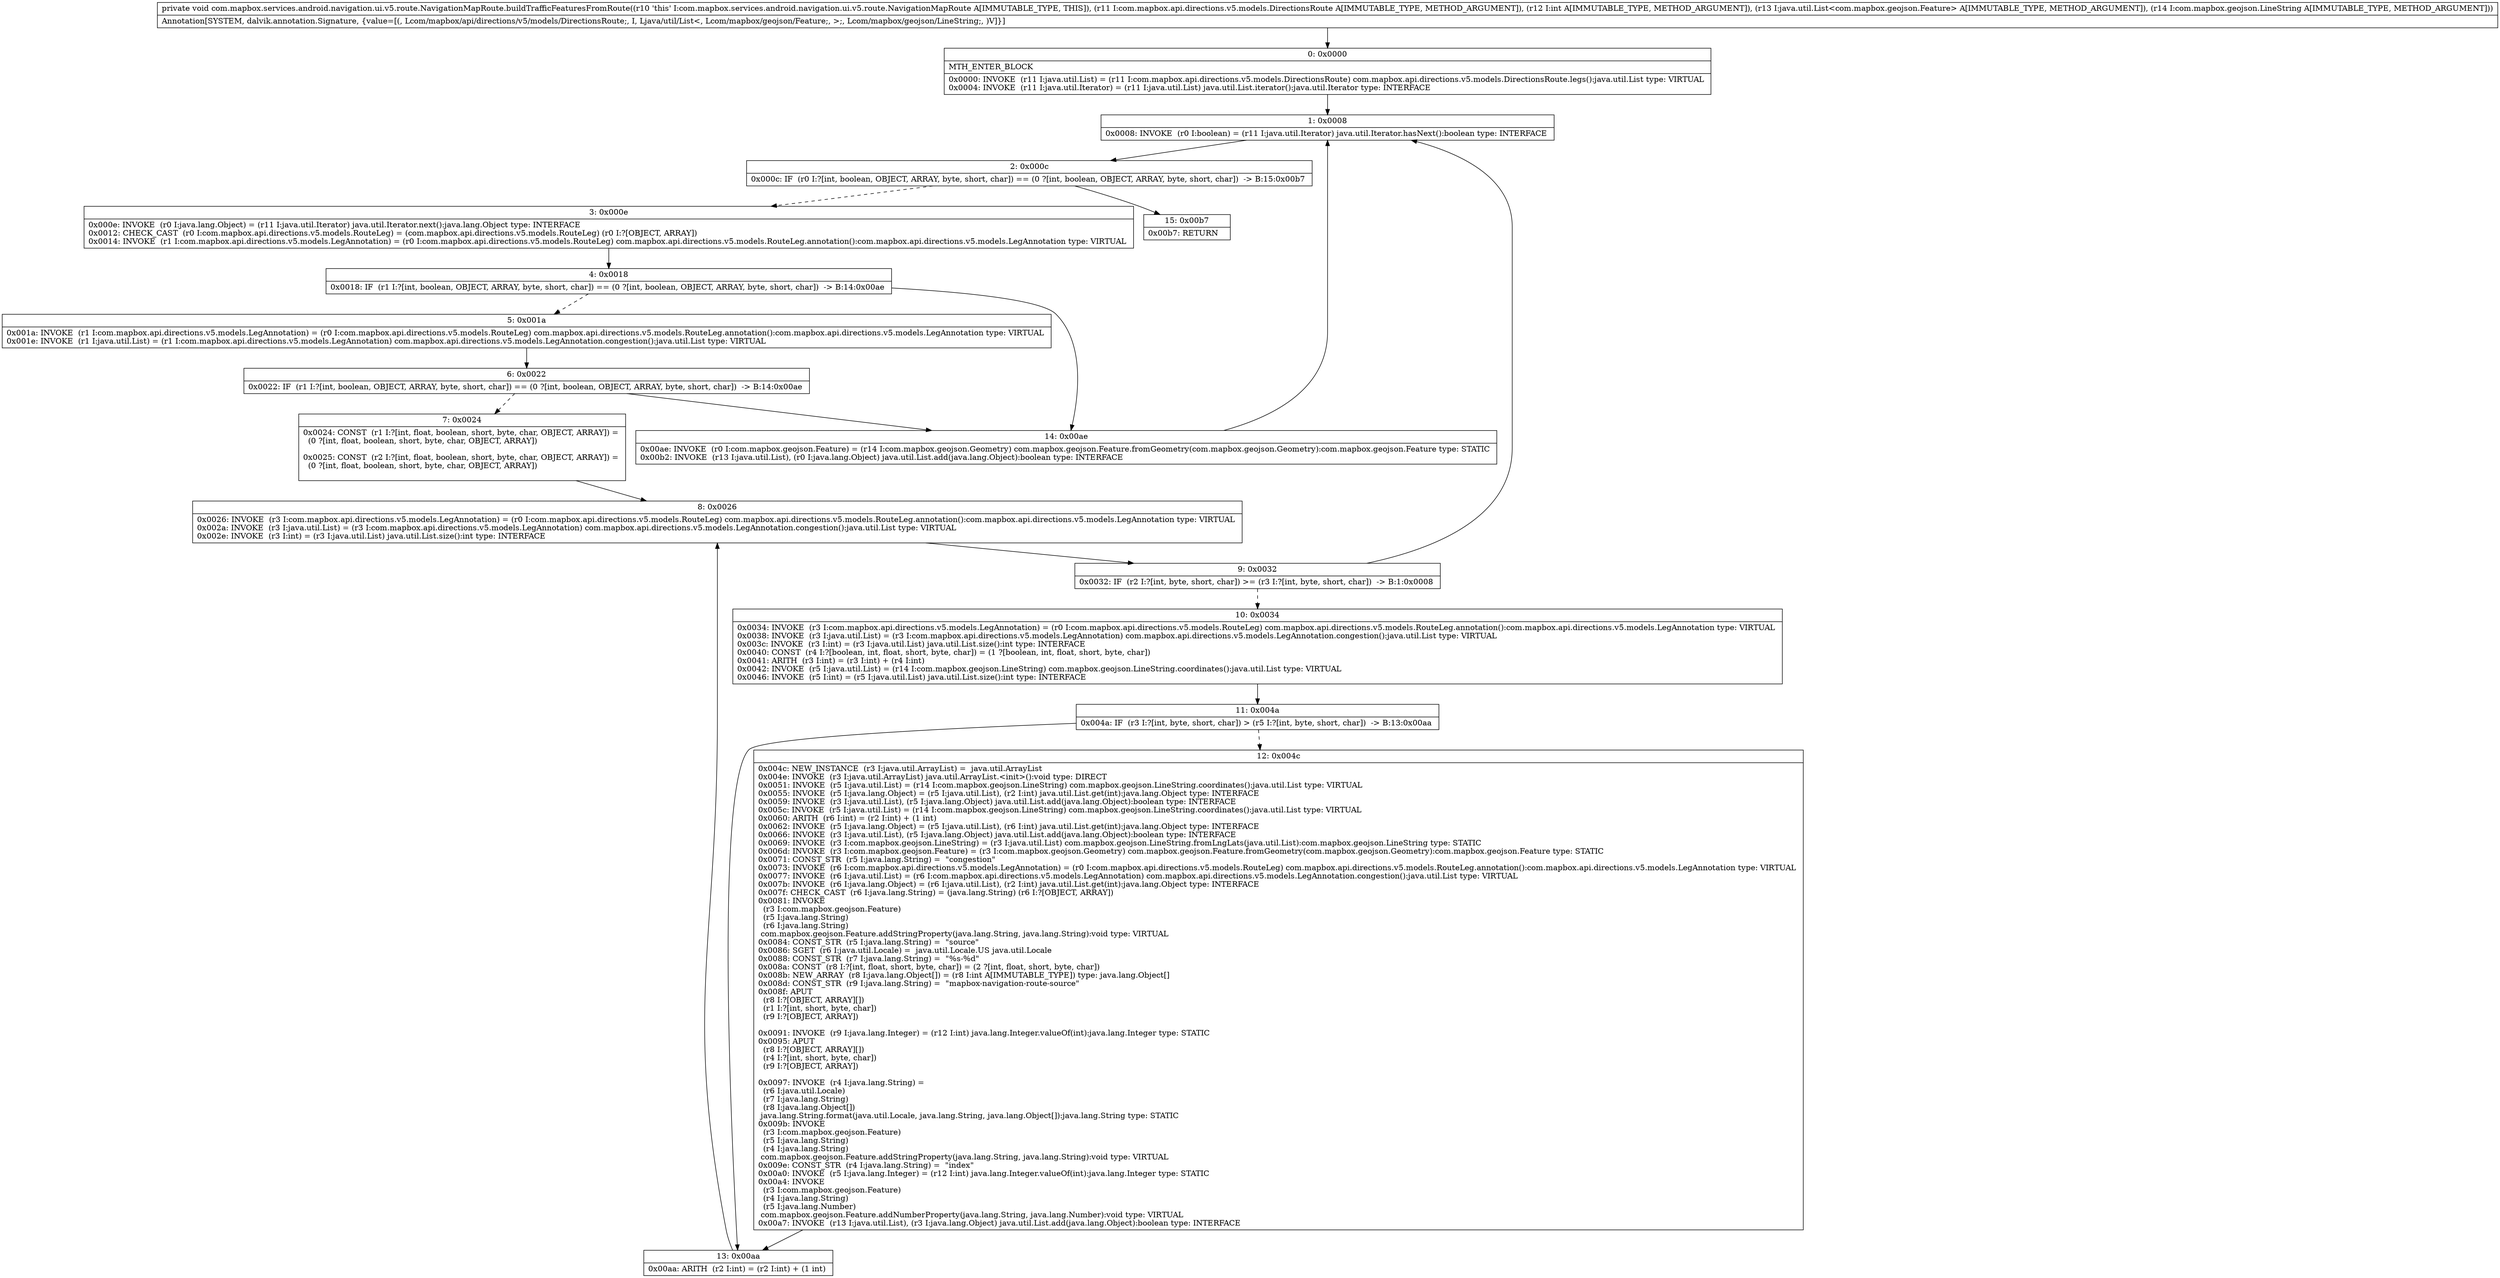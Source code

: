 digraph "CFG forcom.mapbox.services.android.navigation.ui.v5.route.NavigationMapRoute.buildTrafficFeaturesFromRoute(Lcom\/mapbox\/api\/directions\/v5\/models\/DirectionsRoute;ILjava\/util\/List;Lcom\/mapbox\/geojson\/LineString;)V" {
Node_0 [shape=record,label="{0\:\ 0x0000|MTH_ENTER_BLOCK\l|0x0000: INVOKE  (r11 I:java.util.List) = (r11 I:com.mapbox.api.directions.v5.models.DirectionsRoute) com.mapbox.api.directions.v5.models.DirectionsRoute.legs():java.util.List type: VIRTUAL \l0x0004: INVOKE  (r11 I:java.util.Iterator) = (r11 I:java.util.List) java.util.List.iterator():java.util.Iterator type: INTERFACE \l}"];
Node_1 [shape=record,label="{1\:\ 0x0008|0x0008: INVOKE  (r0 I:boolean) = (r11 I:java.util.Iterator) java.util.Iterator.hasNext():boolean type: INTERFACE \l}"];
Node_2 [shape=record,label="{2\:\ 0x000c|0x000c: IF  (r0 I:?[int, boolean, OBJECT, ARRAY, byte, short, char]) == (0 ?[int, boolean, OBJECT, ARRAY, byte, short, char])  \-\> B:15:0x00b7 \l}"];
Node_3 [shape=record,label="{3\:\ 0x000e|0x000e: INVOKE  (r0 I:java.lang.Object) = (r11 I:java.util.Iterator) java.util.Iterator.next():java.lang.Object type: INTERFACE \l0x0012: CHECK_CAST  (r0 I:com.mapbox.api.directions.v5.models.RouteLeg) = (com.mapbox.api.directions.v5.models.RouteLeg) (r0 I:?[OBJECT, ARRAY]) \l0x0014: INVOKE  (r1 I:com.mapbox.api.directions.v5.models.LegAnnotation) = (r0 I:com.mapbox.api.directions.v5.models.RouteLeg) com.mapbox.api.directions.v5.models.RouteLeg.annotation():com.mapbox.api.directions.v5.models.LegAnnotation type: VIRTUAL \l}"];
Node_4 [shape=record,label="{4\:\ 0x0018|0x0018: IF  (r1 I:?[int, boolean, OBJECT, ARRAY, byte, short, char]) == (0 ?[int, boolean, OBJECT, ARRAY, byte, short, char])  \-\> B:14:0x00ae \l}"];
Node_5 [shape=record,label="{5\:\ 0x001a|0x001a: INVOKE  (r1 I:com.mapbox.api.directions.v5.models.LegAnnotation) = (r0 I:com.mapbox.api.directions.v5.models.RouteLeg) com.mapbox.api.directions.v5.models.RouteLeg.annotation():com.mapbox.api.directions.v5.models.LegAnnotation type: VIRTUAL \l0x001e: INVOKE  (r1 I:java.util.List) = (r1 I:com.mapbox.api.directions.v5.models.LegAnnotation) com.mapbox.api.directions.v5.models.LegAnnotation.congestion():java.util.List type: VIRTUAL \l}"];
Node_6 [shape=record,label="{6\:\ 0x0022|0x0022: IF  (r1 I:?[int, boolean, OBJECT, ARRAY, byte, short, char]) == (0 ?[int, boolean, OBJECT, ARRAY, byte, short, char])  \-\> B:14:0x00ae \l}"];
Node_7 [shape=record,label="{7\:\ 0x0024|0x0024: CONST  (r1 I:?[int, float, boolean, short, byte, char, OBJECT, ARRAY]) = \l  (0 ?[int, float, boolean, short, byte, char, OBJECT, ARRAY])\l \l0x0025: CONST  (r2 I:?[int, float, boolean, short, byte, char, OBJECT, ARRAY]) = \l  (0 ?[int, float, boolean, short, byte, char, OBJECT, ARRAY])\l \l}"];
Node_8 [shape=record,label="{8\:\ 0x0026|0x0026: INVOKE  (r3 I:com.mapbox.api.directions.v5.models.LegAnnotation) = (r0 I:com.mapbox.api.directions.v5.models.RouteLeg) com.mapbox.api.directions.v5.models.RouteLeg.annotation():com.mapbox.api.directions.v5.models.LegAnnotation type: VIRTUAL \l0x002a: INVOKE  (r3 I:java.util.List) = (r3 I:com.mapbox.api.directions.v5.models.LegAnnotation) com.mapbox.api.directions.v5.models.LegAnnotation.congestion():java.util.List type: VIRTUAL \l0x002e: INVOKE  (r3 I:int) = (r3 I:java.util.List) java.util.List.size():int type: INTERFACE \l}"];
Node_9 [shape=record,label="{9\:\ 0x0032|0x0032: IF  (r2 I:?[int, byte, short, char]) \>= (r3 I:?[int, byte, short, char])  \-\> B:1:0x0008 \l}"];
Node_10 [shape=record,label="{10\:\ 0x0034|0x0034: INVOKE  (r3 I:com.mapbox.api.directions.v5.models.LegAnnotation) = (r0 I:com.mapbox.api.directions.v5.models.RouteLeg) com.mapbox.api.directions.v5.models.RouteLeg.annotation():com.mapbox.api.directions.v5.models.LegAnnotation type: VIRTUAL \l0x0038: INVOKE  (r3 I:java.util.List) = (r3 I:com.mapbox.api.directions.v5.models.LegAnnotation) com.mapbox.api.directions.v5.models.LegAnnotation.congestion():java.util.List type: VIRTUAL \l0x003c: INVOKE  (r3 I:int) = (r3 I:java.util.List) java.util.List.size():int type: INTERFACE \l0x0040: CONST  (r4 I:?[boolean, int, float, short, byte, char]) = (1 ?[boolean, int, float, short, byte, char]) \l0x0041: ARITH  (r3 I:int) = (r3 I:int) + (r4 I:int) \l0x0042: INVOKE  (r5 I:java.util.List) = (r14 I:com.mapbox.geojson.LineString) com.mapbox.geojson.LineString.coordinates():java.util.List type: VIRTUAL \l0x0046: INVOKE  (r5 I:int) = (r5 I:java.util.List) java.util.List.size():int type: INTERFACE \l}"];
Node_11 [shape=record,label="{11\:\ 0x004a|0x004a: IF  (r3 I:?[int, byte, short, char]) \> (r5 I:?[int, byte, short, char])  \-\> B:13:0x00aa \l}"];
Node_12 [shape=record,label="{12\:\ 0x004c|0x004c: NEW_INSTANCE  (r3 I:java.util.ArrayList) =  java.util.ArrayList \l0x004e: INVOKE  (r3 I:java.util.ArrayList) java.util.ArrayList.\<init\>():void type: DIRECT \l0x0051: INVOKE  (r5 I:java.util.List) = (r14 I:com.mapbox.geojson.LineString) com.mapbox.geojson.LineString.coordinates():java.util.List type: VIRTUAL \l0x0055: INVOKE  (r5 I:java.lang.Object) = (r5 I:java.util.List), (r2 I:int) java.util.List.get(int):java.lang.Object type: INTERFACE \l0x0059: INVOKE  (r3 I:java.util.List), (r5 I:java.lang.Object) java.util.List.add(java.lang.Object):boolean type: INTERFACE \l0x005c: INVOKE  (r5 I:java.util.List) = (r14 I:com.mapbox.geojson.LineString) com.mapbox.geojson.LineString.coordinates():java.util.List type: VIRTUAL \l0x0060: ARITH  (r6 I:int) = (r2 I:int) + (1 int) \l0x0062: INVOKE  (r5 I:java.lang.Object) = (r5 I:java.util.List), (r6 I:int) java.util.List.get(int):java.lang.Object type: INTERFACE \l0x0066: INVOKE  (r3 I:java.util.List), (r5 I:java.lang.Object) java.util.List.add(java.lang.Object):boolean type: INTERFACE \l0x0069: INVOKE  (r3 I:com.mapbox.geojson.LineString) = (r3 I:java.util.List) com.mapbox.geojson.LineString.fromLngLats(java.util.List):com.mapbox.geojson.LineString type: STATIC \l0x006d: INVOKE  (r3 I:com.mapbox.geojson.Feature) = (r3 I:com.mapbox.geojson.Geometry) com.mapbox.geojson.Feature.fromGeometry(com.mapbox.geojson.Geometry):com.mapbox.geojson.Feature type: STATIC \l0x0071: CONST_STR  (r5 I:java.lang.String) =  \"congestion\" \l0x0073: INVOKE  (r6 I:com.mapbox.api.directions.v5.models.LegAnnotation) = (r0 I:com.mapbox.api.directions.v5.models.RouteLeg) com.mapbox.api.directions.v5.models.RouteLeg.annotation():com.mapbox.api.directions.v5.models.LegAnnotation type: VIRTUAL \l0x0077: INVOKE  (r6 I:java.util.List) = (r6 I:com.mapbox.api.directions.v5.models.LegAnnotation) com.mapbox.api.directions.v5.models.LegAnnotation.congestion():java.util.List type: VIRTUAL \l0x007b: INVOKE  (r6 I:java.lang.Object) = (r6 I:java.util.List), (r2 I:int) java.util.List.get(int):java.lang.Object type: INTERFACE \l0x007f: CHECK_CAST  (r6 I:java.lang.String) = (java.lang.String) (r6 I:?[OBJECT, ARRAY]) \l0x0081: INVOKE  \l  (r3 I:com.mapbox.geojson.Feature)\l  (r5 I:java.lang.String)\l  (r6 I:java.lang.String)\l com.mapbox.geojson.Feature.addStringProperty(java.lang.String, java.lang.String):void type: VIRTUAL \l0x0084: CONST_STR  (r5 I:java.lang.String) =  \"source\" \l0x0086: SGET  (r6 I:java.util.Locale) =  java.util.Locale.US java.util.Locale \l0x0088: CONST_STR  (r7 I:java.lang.String) =  \"%s\-%d\" \l0x008a: CONST  (r8 I:?[int, float, short, byte, char]) = (2 ?[int, float, short, byte, char]) \l0x008b: NEW_ARRAY  (r8 I:java.lang.Object[]) = (r8 I:int A[IMMUTABLE_TYPE]) type: java.lang.Object[] \l0x008d: CONST_STR  (r9 I:java.lang.String) =  \"mapbox\-navigation\-route\-source\" \l0x008f: APUT  \l  (r8 I:?[OBJECT, ARRAY][])\l  (r1 I:?[int, short, byte, char])\l  (r9 I:?[OBJECT, ARRAY])\l \l0x0091: INVOKE  (r9 I:java.lang.Integer) = (r12 I:int) java.lang.Integer.valueOf(int):java.lang.Integer type: STATIC \l0x0095: APUT  \l  (r8 I:?[OBJECT, ARRAY][])\l  (r4 I:?[int, short, byte, char])\l  (r9 I:?[OBJECT, ARRAY])\l \l0x0097: INVOKE  (r4 I:java.lang.String) = \l  (r6 I:java.util.Locale)\l  (r7 I:java.lang.String)\l  (r8 I:java.lang.Object[])\l java.lang.String.format(java.util.Locale, java.lang.String, java.lang.Object[]):java.lang.String type: STATIC \l0x009b: INVOKE  \l  (r3 I:com.mapbox.geojson.Feature)\l  (r5 I:java.lang.String)\l  (r4 I:java.lang.String)\l com.mapbox.geojson.Feature.addStringProperty(java.lang.String, java.lang.String):void type: VIRTUAL \l0x009e: CONST_STR  (r4 I:java.lang.String) =  \"index\" \l0x00a0: INVOKE  (r5 I:java.lang.Integer) = (r12 I:int) java.lang.Integer.valueOf(int):java.lang.Integer type: STATIC \l0x00a4: INVOKE  \l  (r3 I:com.mapbox.geojson.Feature)\l  (r4 I:java.lang.String)\l  (r5 I:java.lang.Number)\l com.mapbox.geojson.Feature.addNumberProperty(java.lang.String, java.lang.Number):void type: VIRTUAL \l0x00a7: INVOKE  (r13 I:java.util.List), (r3 I:java.lang.Object) java.util.List.add(java.lang.Object):boolean type: INTERFACE \l}"];
Node_13 [shape=record,label="{13\:\ 0x00aa|0x00aa: ARITH  (r2 I:int) = (r2 I:int) + (1 int) \l}"];
Node_14 [shape=record,label="{14\:\ 0x00ae|0x00ae: INVOKE  (r0 I:com.mapbox.geojson.Feature) = (r14 I:com.mapbox.geojson.Geometry) com.mapbox.geojson.Feature.fromGeometry(com.mapbox.geojson.Geometry):com.mapbox.geojson.Feature type: STATIC \l0x00b2: INVOKE  (r13 I:java.util.List), (r0 I:java.lang.Object) java.util.List.add(java.lang.Object):boolean type: INTERFACE \l}"];
Node_15 [shape=record,label="{15\:\ 0x00b7|0x00b7: RETURN   \l}"];
MethodNode[shape=record,label="{private void com.mapbox.services.android.navigation.ui.v5.route.NavigationMapRoute.buildTrafficFeaturesFromRoute((r10 'this' I:com.mapbox.services.android.navigation.ui.v5.route.NavigationMapRoute A[IMMUTABLE_TYPE, THIS]), (r11 I:com.mapbox.api.directions.v5.models.DirectionsRoute A[IMMUTABLE_TYPE, METHOD_ARGUMENT]), (r12 I:int A[IMMUTABLE_TYPE, METHOD_ARGUMENT]), (r13 I:java.util.List\<com.mapbox.geojson.Feature\> A[IMMUTABLE_TYPE, METHOD_ARGUMENT]), (r14 I:com.mapbox.geojson.LineString A[IMMUTABLE_TYPE, METHOD_ARGUMENT]))  | Annotation[SYSTEM, dalvik.annotation.Signature, \{value=[(, Lcom\/mapbox\/api\/directions\/v5\/models\/DirectionsRoute;, I, Ljava\/util\/List\<, Lcom\/mapbox\/geojson\/Feature;, \>;, Lcom\/mapbox\/geojson\/LineString;, )V]\}]\l}"];
MethodNode -> Node_0;
Node_0 -> Node_1;
Node_1 -> Node_2;
Node_2 -> Node_3[style=dashed];
Node_2 -> Node_15;
Node_3 -> Node_4;
Node_4 -> Node_5[style=dashed];
Node_4 -> Node_14;
Node_5 -> Node_6;
Node_6 -> Node_7[style=dashed];
Node_6 -> Node_14;
Node_7 -> Node_8;
Node_8 -> Node_9;
Node_9 -> Node_1;
Node_9 -> Node_10[style=dashed];
Node_10 -> Node_11;
Node_11 -> Node_12[style=dashed];
Node_11 -> Node_13;
Node_12 -> Node_13;
Node_13 -> Node_8;
Node_14 -> Node_1;
}

